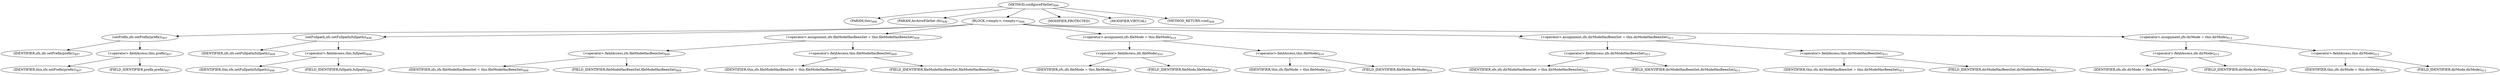 digraph "configureFileSet" {  
"910" [label = <(METHOD,configureFileSet)<SUB>406</SUB>> ]
"911" [label = <(PARAM,this)<SUB>406</SUB>> ]
"912" [label = <(PARAM,ArchiveFileSet zfs)<SUB>406</SUB>> ]
"913" [label = <(BLOCK,&lt;empty&gt;,&lt;empty&gt;)<SUB>406</SUB>> ]
"914" [label = <(setPrefix,zfs.setPrefix(prefix))<SUB>407</SUB>> ]
"915" [label = <(IDENTIFIER,zfs,zfs.setPrefix(prefix))<SUB>407</SUB>> ]
"916" [label = <(&lt;operator&gt;.fieldAccess,this.prefix)<SUB>407</SUB>> ]
"917" [label = <(IDENTIFIER,this,zfs.setPrefix(prefix))<SUB>407</SUB>> ]
"918" [label = <(FIELD_IDENTIFIER,prefix,prefix)<SUB>407</SUB>> ]
"919" [label = <(setFullpath,zfs.setFullpath(fullpath))<SUB>408</SUB>> ]
"920" [label = <(IDENTIFIER,zfs,zfs.setFullpath(fullpath))<SUB>408</SUB>> ]
"921" [label = <(&lt;operator&gt;.fieldAccess,this.fullpath)<SUB>408</SUB>> ]
"922" [label = <(IDENTIFIER,this,zfs.setFullpath(fullpath))<SUB>408</SUB>> ]
"923" [label = <(FIELD_IDENTIFIER,fullpath,fullpath)<SUB>408</SUB>> ]
"924" [label = <(&lt;operator&gt;.assignment,zfs.fileModeHasBeenSet = this.fileModeHasBeenSet)<SUB>409</SUB>> ]
"925" [label = <(&lt;operator&gt;.fieldAccess,zfs.fileModeHasBeenSet)<SUB>409</SUB>> ]
"926" [label = <(IDENTIFIER,zfs,zfs.fileModeHasBeenSet = this.fileModeHasBeenSet)<SUB>409</SUB>> ]
"927" [label = <(FIELD_IDENTIFIER,fileModeHasBeenSet,fileModeHasBeenSet)<SUB>409</SUB>> ]
"928" [label = <(&lt;operator&gt;.fieldAccess,this.fileModeHasBeenSet)<SUB>409</SUB>> ]
"929" [label = <(IDENTIFIER,this,zfs.fileModeHasBeenSet = this.fileModeHasBeenSet)<SUB>409</SUB>> ]
"930" [label = <(FIELD_IDENTIFIER,fileModeHasBeenSet,fileModeHasBeenSet)<SUB>409</SUB>> ]
"931" [label = <(&lt;operator&gt;.assignment,zfs.fileMode = this.fileMode)<SUB>410</SUB>> ]
"932" [label = <(&lt;operator&gt;.fieldAccess,zfs.fileMode)<SUB>410</SUB>> ]
"933" [label = <(IDENTIFIER,zfs,zfs.fileMode = this.fileMode)<SUB>410</SUB>> ]
"934" [label = <(FIELD_IDENTIFIER,fileMode,fileMode)<SUB>410</SUB>> ]
"935" [label = <(&lt;operator&gt;.fieldAccess,this.fileMode)<SUB>410</SUB>> ]
"936" [label = <(IDENTIFIER,this,zfs.fileMode = this.fileMode)<SUB>410</SUB>> ]
"937" [label = <(FIELD_IDENTIFIER,fileMode,fileMode)<SUB>410</SUB>> ]
"938" [label = <(&lt;operator&gt;.assignment,zfs.dirModeHasBeenSet = this.dirModeHasBeenSet)<SUB>411</SUB>> ]
"939" [label = <(&lt;operator&gt;.fieldAccess,zfs.dirModeHasBeenSet)<SUB>411</SUB>> ]
"940" [label = <(IDENTIFIER,zfs,zfs.dirModeHasBeenSet = this.dirModeHasBeenSet)<SUB>411</SUB>> ]
"941" [label = <(FIELD_IDENTIFIER,dirModeHasBeenSet,dirModeHasBeenSet)<SUB>411</SUB>> ]
"942" [label = <(&lt;operator&gt;.fieldAccess,this.dirModeHasBeenSet)<SUB>411</SUB>> ]
"943" [label = <(IDENTIFIER,this,zfs.dirModeHasBeenSet = this.dirModeHasBeenSet)<SUB>411</SUB>> ]
"944" [label = <(FIELD_IDENTIFIER,dirModeHasBeenSet,dirModeHasBeenSet)<SUB>411</SUB>> ]
"945" [label = <(&lt;operator&gt;.assignment,zfs.dirMode = this.dirMode)<SUB>412</SUB>> ]
"946" [label = <(&lt;operator&gt;.fieldAccess,zfs.dirMode)<SUB>412</SUB>> ]
"947" [label = <(IDENTIFIER,zfs,zfs.dirMode = this.dirMode)<SUB>412</SUB>> ]
"948" [label = <(FIELD_IDENTIFIER,dirMode,dirMode)<SUB>412</SUB>> ]
"949" [label = <(&lt;operator&gt;.fieldAccess,this.dirMode)<SUB>412</SUB>> ]
"950" [label = <(IDENTIFIER,this,zfs.dirMode = this.dirMode)<SUB>412</SUB>> ]
"951" [label = <(FIELD_IDENTIFIER,dirMode,dirMode)<SUB>412</SUB>> ]
"952" [label = <(MODIFIER,PROTECTED)> ]
"953" [label = <(MODIFIER,VIRTUAL)> ]
"954" [label = <(METHOD_RETURN,void)<SUB>406</SUB>> ]
  "910" -> "911" 
  "910" -> "912" 
  "910" -> "913" 
  "910" -> "952" 
  "910" -> "953" 
  "910" -> "954" 
  "913" -> "914" 
  "913" -> "919" 
  "913" -> "924" 
  "913" -> "931" 
  "913" -> "938" 
  "913" -> "945" 
  "914" -> "915" 
  "914" -> "916" 
  "916" -> "917" 
  "916" -> "918" 
  "919" -> "920" 
  "919" -> "921" 
  "921" -> "922" 
  "921" -> "923" 
  "924" -> "925" 
  "924" -> "928" 
  "925" -> "926" 
  "925" -> "927" 
  "928" -> "929" 
  "928" -> "930" 
  "931" -> "932" 
  "931" -> "935" 
  "932" -> "933" 
  "932" -> "934" 
  "935" -> "936" 
  "935" -> "937" 
  "938" -> "939" 
  "938" -> "942" 
  "939" -> "940" 
  "939" -> "941" 
  "942" -> "943" 
  "942" -> "944" 
  "945" -> "946" 
  "945" -> "949" 
  "946" -> "947" 
  "946" -> "948" 
  "949" -> "950" 
  "949" -> "951" 
}
